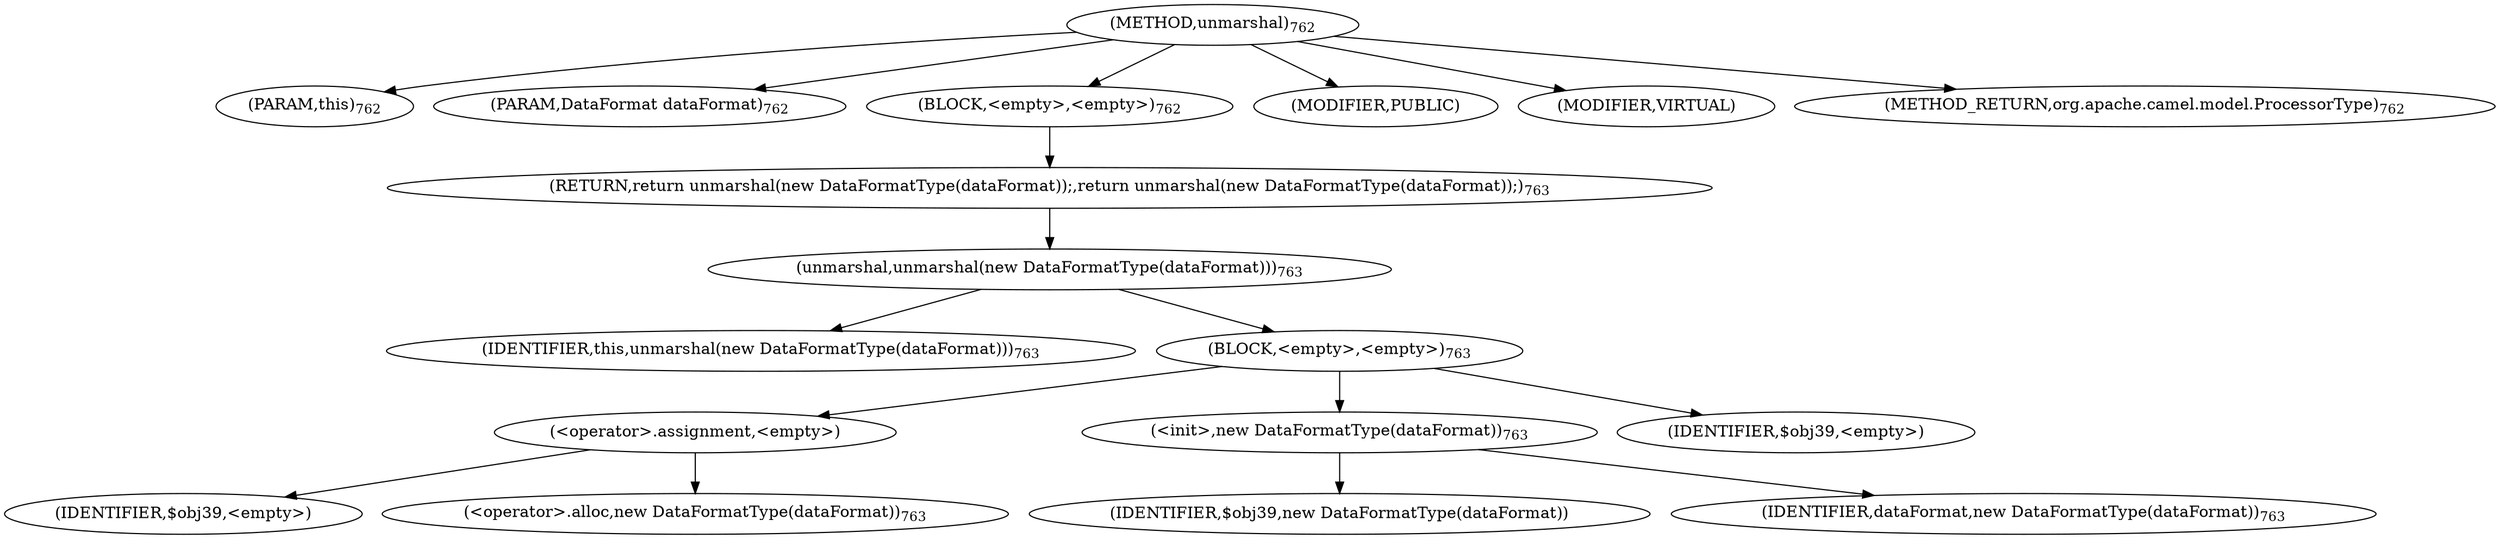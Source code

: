 digraph "unmarshal" {  
"1472" [label = <(METHOD,unmarshal)<SUB>762</SUB>> ]
"214" [label = <(PARAM,this)<SUB>762</SUB>> ]
"1473" [label = <(PARAM,DataFormat dataFormat)<SUB>762</SUB>> ]
"1474" [label = <(BLOCK,&lt;empty&gt;,&lt;empty&gt;)<SUB>762</SUB>> ]
"1475" [label = <(RETURN,return unmarshal(new DataFormatType(dataFormat));,return unmarshal(new DataFormatType(dataFormat));)<SUB>763</SUB>> ]
"1476" [label = <(unmarshal,unmarshal(new DataFormatType(dataFormat)))<SUB>763</SUB>> ]
"213" [label = <(IDENTIFIER,this,unmarshal(new DataFormatType(dataFormat)))<SUB>763</SUB>> ]
"1477" [label = <(BLOCK,&lt;empty&gt;,&lt;empty&gt;)<SUB>763</SUB>> ]
"1478" [label = <(&lt;operator&gt;.assignment,&lt;empty&gt;)> ]
"1479" [label = <(IDENTIFIER,$obj39,&lt;empty&gt;)> ]
"1480" [label = <(&lt;operator&gt;.alloc,new DataFormatType(dataFormat))<SUB>763</SUB>> ]
"1481" [label = <(&lt;init&gt;,new DataFormatType(dataFormat))<SUB>763</SUB>> ]
"1482" [label = <(IDENTIFIER,$obj39,new DataFormatType(dataFormat))> ]
"1483" [label = <(IDENTIFIER,dataFormat,new DataFormatType(dataFormat))<SUB>763</SUB>> ]
"1484" [label = <(IDENTIFIER,$obj39,&lt;empty&gt;)> ]
"1485" [label = <(MODIFIER,PUBLIC)> ]
"1486" [label = <(MODIFIER,VIRTUAL)> ]
"1487" [label = <(METHOD_RETURN,org.apache.camel.model.ProcessorType)<SUB>762</SUB>> ]
  "1472" -> "214" 
  "1472" -> "1473" 
  "1472" -> "1474" 
  "1472" -> "1485" 
  "1472" -> "1486" 
  "1472" -> "1487" 
  "1474" -> "1475" 
  "1475" -> "1476" 
  "1476" -> "213" 
  "1476" -> "1477" 
  "1477" -> "1478" 
  "1477" -> "1481" 
  "1477" -> "1484" 
  "1478" -> "1479" 
  "1478" -> "1480" 
  "1481" -> "1482" 
  "1481" -> "1483" 
}
